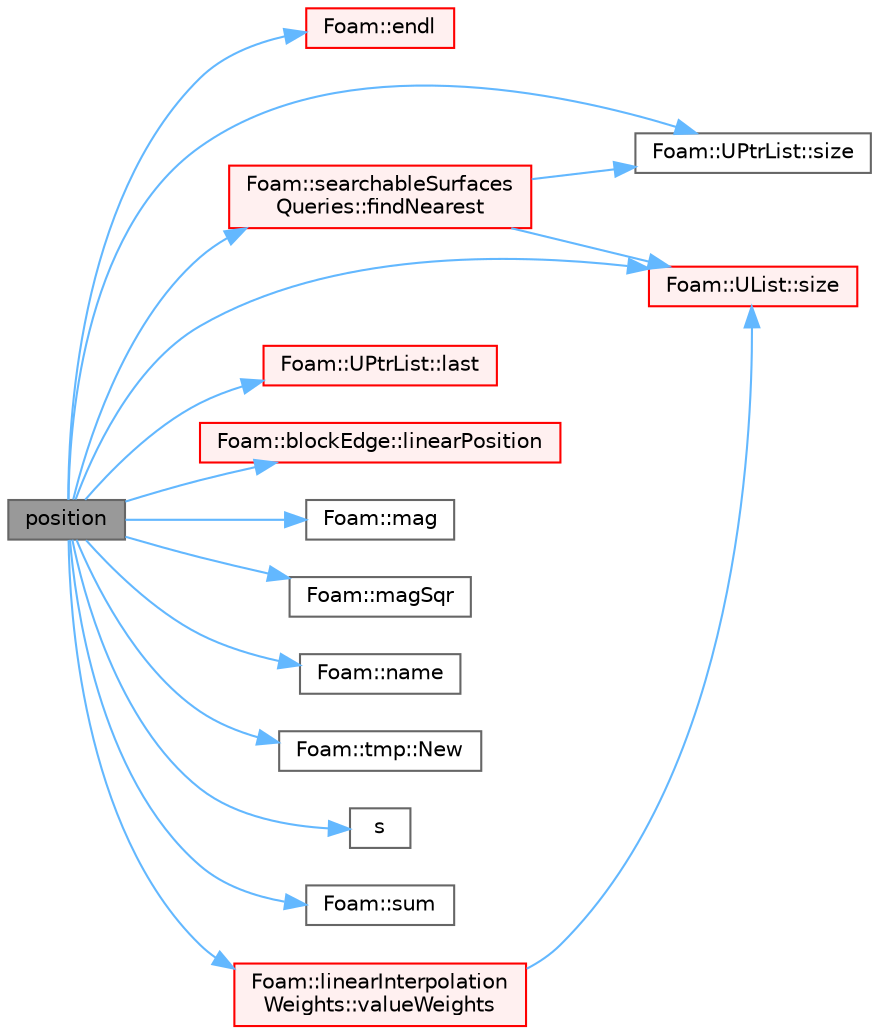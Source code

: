 digraph "position"
{
 // LATEX_PDF_SIZE
  bgcolor="transparent";
  edge [fontname=Helvetica,fontsize=10,labelfontname=Helvetica,labelfontsize=10];
  node [fontname=Helvetica,fontsize=10,shape=box,height=0.2,width=0.4];
  rankdir="LR";
  Node1 [id="Node000001",label="position",height=0.2,width=0.4,color="gray40", fillcolor="grey60", style="filled", fontcolor="black",tooltip=" "];
  Node1 -> Node2 [id="edge1_Node000001_Node000002",color="steelblue1",style="solid",tooltip=" "];
  Node2 [id="Node000002",label="Foam::endl",height=0.2,width=0.4,color="red", fillcolor="#FFF0F0", style="filled",URL="$namespaceFoam.html#a7d5eca45a323264dc5fe811500ebda47",tooltip=" "];
  Node1 -> Node6 [id="edge2_Node000001_Node000006",color="steelblue1",style="solid",tooltip=" "];
  Node6 [id="Node000006",label="Foam::searchableSurfaces\lQueries::findNearest",height=0.2,width=0.4,color="red", fillcolor="#FFF0F0", style="filled",URL="$classFoam_1_1searchableSurfacesQueries.html#ad99cbc209b8f3d108207679a8105b3b3",tooltip=" "];
  Node6 -> Node12 [id="edge3_Node000006_Node000012",color="steelblue1",style="solid",tooltip=" "];
  Node12 [id="Node000012",label="Foam::UPtrList::size",height=0.2,width=0.4,color="grey40", fillcolor="white", style="filled",URL="$classFoam_1_1UPtrList.html#a95603446b248fe1ecf5dc59bcc2eaff0",tooltip=" "];
  Node6 -> Node13 [id="edge4_Node000006_Node000013",color="steelblue1",style="solid",tooltip=" "];
  Node13 [id="Node000013",label="Foam::UList::size",height=0.2,width=0.4,color="red", fillcolor="#FFF0F0", style="filled",URL="$classFoam_1_1UList.html#ac1fc1d9dab324bb1b8452c7aa4813026",tooltip=" "];
  Node1 -> Node15 [id="edge5_Node000001_Node000015",color="steelblue1",style="solid",tooltip=" "];
  Node15 [id="Node000015",label="Foam::UPtrList::last",height=0.2,width=0.4,color="red", fillcolor="#FFF0F0", style="filled",URL="$classFoam_1_1UPtrList.html#aef07c02ea1c27bdb5906043b399e0ff0",tooltip=" "];
  Node1 -> Node17 [id="edge6_Node000001_Node000017",color="steelblue1",style="solid",tooltip=" "];
  Node17 [id="Node000017",label="Foam::blockEdge::linearPosition",height=0.2,width=0.4,color="red", fillcolor="#FFF0F0", style="filled",URL="$classFoam_1_1blockEdge.html#a4c05e27132a48d6b0b07ddeedc0ed109",tooltip=" "];
  Node1 -> Node19 [id="edge7_Node000001_Node000019",color="steelblue1",style="solid",tooltip=" "];
  Node19 [id="Node000019",label="Foam::mag",height=0.2,width=0.4,color="grey40", fillcolor="white", style="filled",URL="$namespaceFoam.html#a8ac5b57f98f906c36b8a4e989a77dbba",tooltip=" "];
  Node1 -> Node20 [id="edge8_Node000001_Node000020",color="steelblue1",style="solid",tooltip=" "];
  Node20 [id="Node000020",label="Foam::magSqr",height=0.2,width=0.4,color="grey40", fillcolor="white", style="filled",URL="$namespaceFoam.html#aea671360975cf54141f555a789ce3148",tooltip=" "];
  Node1 -> Node21 [id="edge9_Node000001_Node000021",color="steelblue1",style="solid",tooltip=" "];
  Node21 [id="Node000021",label="Foam::name",height=0.2,width=0.4,color="grey40", fillcolor="white", style="filled",URL="$namespaceFoam.html#accde1bf3e2a4105cca868012a680afbe",tooltip=" "];
  Node1 -> Node22 [id="edge10_Node000001_Node000022",color="steelblue1",style="solid",tooltip=" "];
  Node22 [id="Node000022",label="Foam::tmp::New",height=0.2,width=0.4,color="grey40", fillcolor="white", style="filled",URL="$classFoam_1_1tmp.html#acd59a224b5ba7ef3d83ed9a496fcdd61",tooltip=" "];
  Node1 -> Node23 [id="edge11_Node000001_Node000023",color="steelblue1",style="solid",tooltip=" "];
  Node23 [id="Node000023",label="s",height=0.2,width=0.4,color="grey40", fillcolor="white", style="filled",URL="$gmvOutputSpray_8H.html#abd29a68223d2d8cf69b98ba8e32a841c",tooltip=" "];
  Node1 -> Node12 [id="edge12_Node000001_Node000012",color="steelblue1",style="solid",tooltip=" "];
  Node1 -> Node13 [id="edge13_Node000001_Node000013",color="steelblue1",style="solid",tooltip=" "];
  Node1 -> Node24 [id="edge14_Node000001_Node000024",color="steelblue1",style="solid",tooltip=" "];
  Node24 [id="Node000024",label="Foam::sum",height=0.2,width=0.4,color="grey40", fillcolor="white", style="filled",URL="$namespaceFoam.html#a2cd7d5e4cff6c81c1d5cb871bd572b18",tooltip=" "];
  Node1 -> Node25 [id="edge15_Node000001_Node000025",color="steelblue1",style="solid",tooltip=" "];
  Node25 [id="Node000025",label="Foam::linearInterpolation\lWeights::valueWeights",height=0.2,width=0.4,color="red", fillcolor="#FFF0F0", style="filled",URL="$classFoam_1_1linearInterpolationWeights.html#af5a583ed770fba7cf1e0c968f80ac48e",tooltip=" "];
  Node25 -> Node13 [id="edge16_Node000025_Node000013",color="steelblue1",style="solid",tooltip=" "];
}
